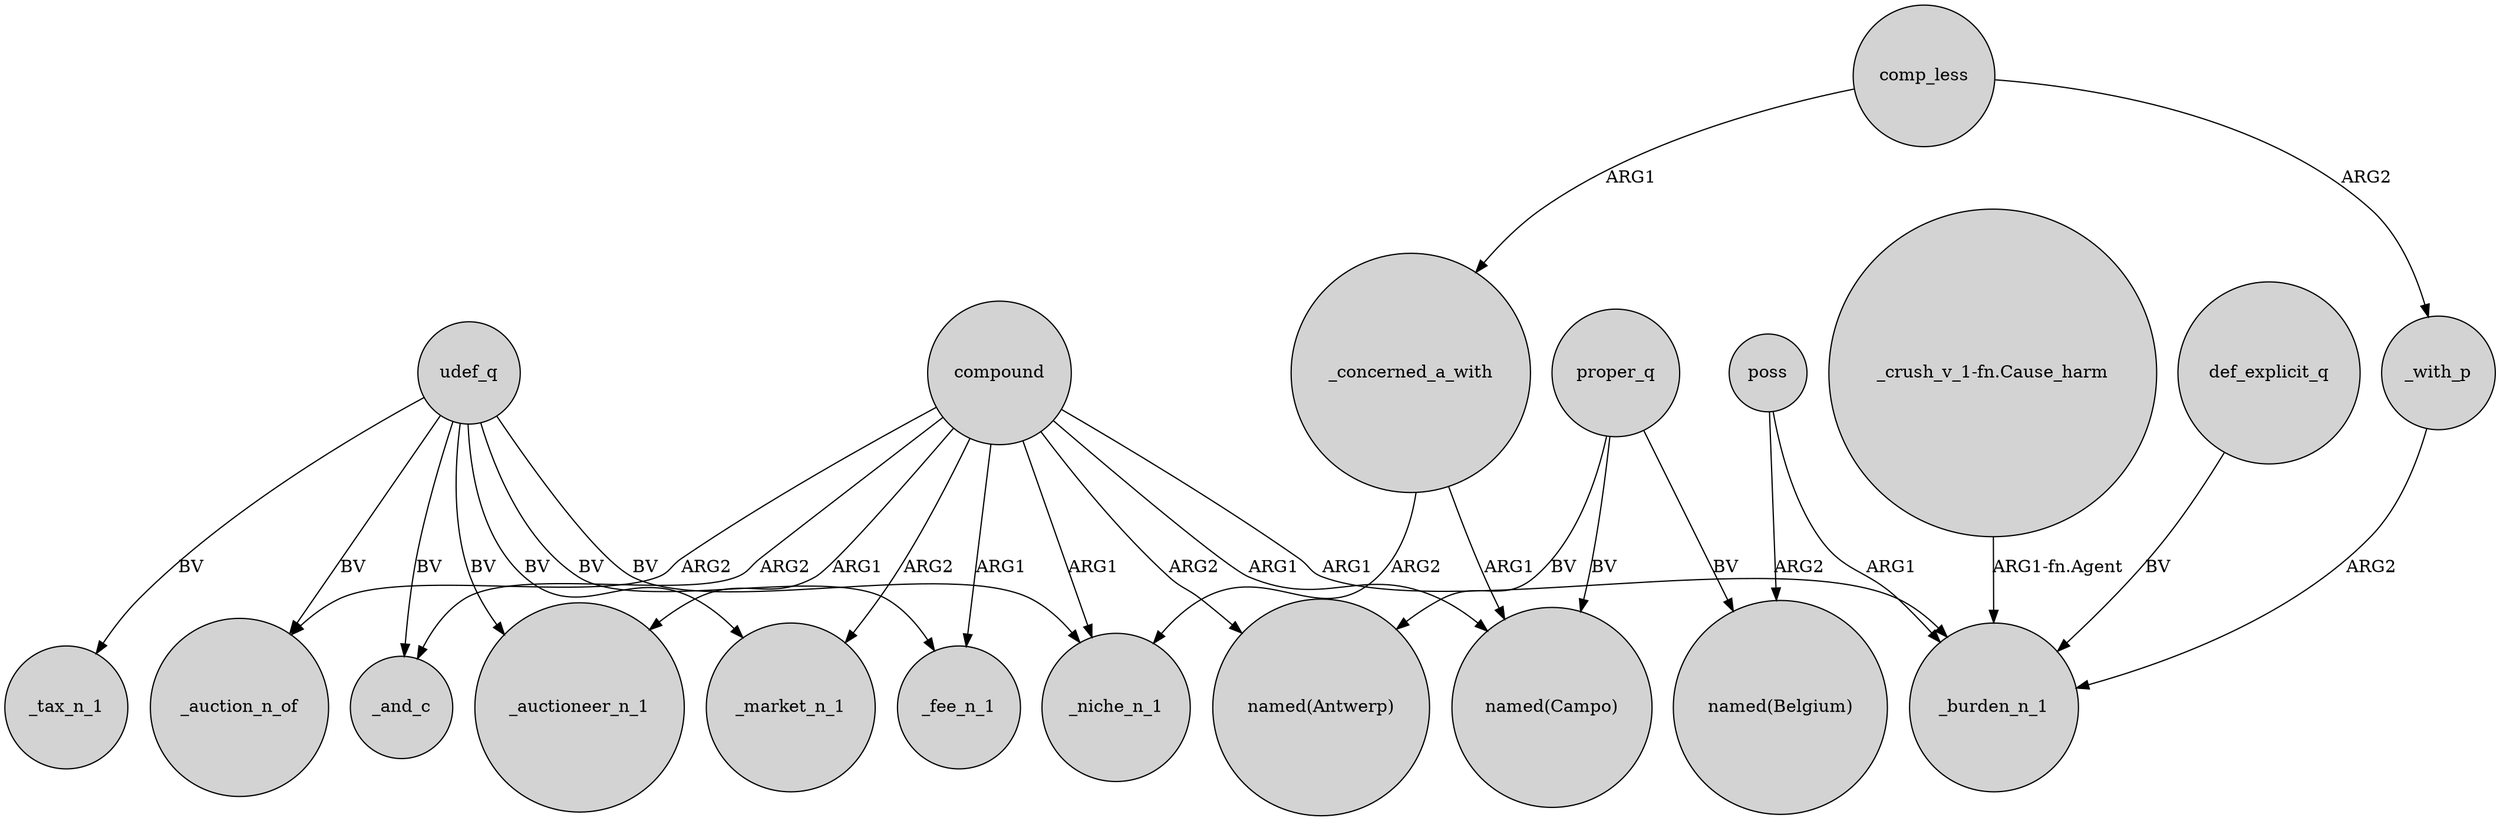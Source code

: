 digraph {
	node [shape=circle style=filled]
	compound -> _market_n_1 [label=ARG2]
	udef_q -> _fee_n_1 [label=BV]
	proper_q -> "named(Belgium)" [label=BV]
	comp_less -> _concerned_a_with [label=ARG1]
	"_crush_v_1-fn.Cause_harm" -> _burden_n_1 [label="ARG1-fn.Agent"]
	proper_q -> "named(Campo)" [label=BV]
	poss -> "named(Belgium)" [label=ARG2]
	compound -> _auction_n_of [label=ARG2]
	udef_q -> _auction_n_of [label=BV]
	udef_q -> _market_n_1 [label=BV]
	compound -> "named(Antwerp)" [label=ARG2]
	_concerned_a_with -> _niche_n_1 [label=ARG2]
	def_explicit_q -> _burden_n_1 [label=BV]
	poss -> _burden_n_1 [label=ARG1]
	comp_less -> _with_p [label=ARG2]
	compound -> _auctioneer_n_1 [label=ARG1]
	udef_q -> _tax_n_1 [label=BV]
	compound -> "named(Campo)" [label=ARG1]
	compound -> _and_c [label=ARG2]
	udef_q -> _auctioneer_n_1 [label=BV]
	compound -> _niche_n_1 [label=ARG1]
	_concerned_a_with -> "named(Campo)" [label=ARG1]
	udef_q -> _niche_n_1 [label=BV]
	proper_q -> "named(Antwerp)" [label=BV]
	_with_p -> _burden_n_1 [label=ARG2]
	udef_q -> _and_c [label=BV]
	compound -> _burden_n_1 [label=ARG1]
	compound -> _fee_n_1 [label=ARG1]
}
